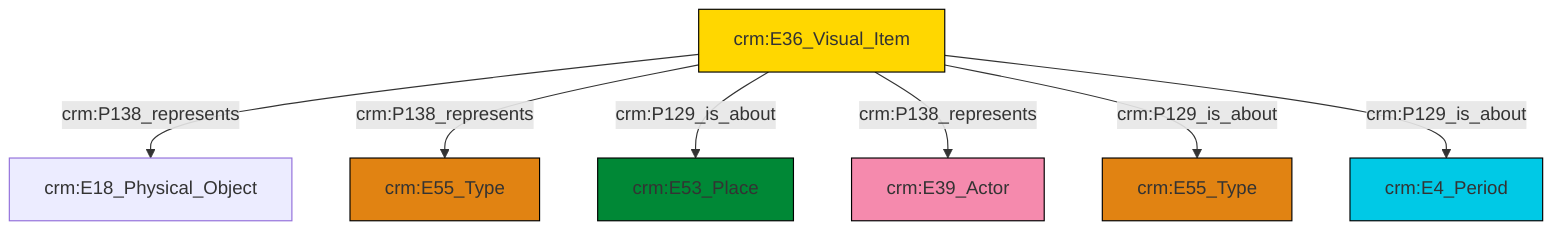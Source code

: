 graph TD
classDef Literal fill:#f2f2f2,stroke:#000000;
classDef CRM_Entity fill:#FFFFFF,stroke:#000000;
classDef Temporal_Entity fill:#00C9E6, stroke:#000000;
classDef Type fill:#E18312, stroke:#000000;
classDef Time-Span fill:#2C9C91, stroke:#000000;
classDef Appellation fill:#FFEB7F, stroke:#000000;
classDef Place fill:#008836, stroke:#000000;
classDef Persistent_Item fill:#B266B2, stroke:#000000;
classDef Conceptual_Object fill:#FFD700, stroke:#000000;
classDef Physical_Thing fill:#D2B48C, stroke:#000000;
classDef Actor fill:#f58aad, stroke:#000000;
classDef PC_Classes fill:#4ce600, stroke:#000000;
classDef Multi fill:#cccccc,stroke:#000000;

2["crm:E36_Visual_Item"]:::Conceptual_Object -->|crm:P138_represents| 3["crm:E18_Physical_Object"]:::Default
2["crm:E36_Visual_Item"]:::Conceptual_Object -->|crm:P138_represents| 4["crm:E55_Type"]:::Type
2["crm:E36_Visual_Item"]:::Conceptual_Object -->|crm:P129_is_about| 6["crm:E53_Place"]:::Place
2["crm:E36_Visual_Item"]:::Conceptual_Object -->|crm:P138_represents| 7["crm:E39_Actor"]:::Actor
2["crm:E36_Visual_Item"]:::Conceptual_Object -->|crm:P129_is_about| 8["crm:E55_Type"]:::Type
2["crm:E36_Visual_Item"]:::Conceptual_Object -->|crm:P129_is_about| 0["crm:E4_Period"]:::Temporal_Entity
